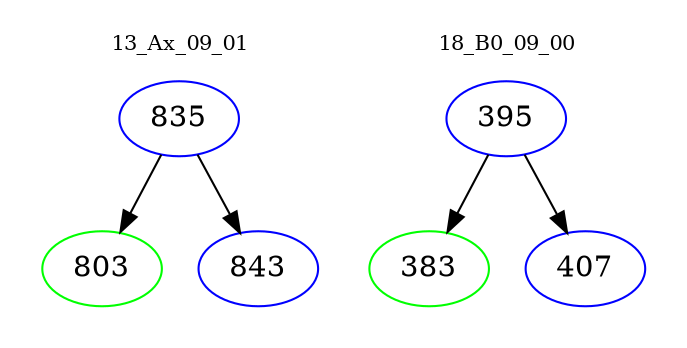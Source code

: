 digraph{
subgraph cluster_0 {
color = white
label = "13_Ax_09_01";
fontsize=10;
T0_835 [label="835", color="blue"]
T0_835 -> T0_803 [color="black"]
T0_803 [label="803", color="green"]
T0_835 -> T0_843 [color="black"]
T0_843 [label="843", color="blue"]
}
subgraph cluster_1 {
color = white
label = "18_B0_09_00";
fontsize=10;
T1_395 [label="395", color="blue"]
T1_395 -> T1_383 [color="black"]
T1_383 [label="383", color="green"]
T1_395 -> T1_407 [color="black"]
T1_407 [label="407", color="blue"]
}
}
